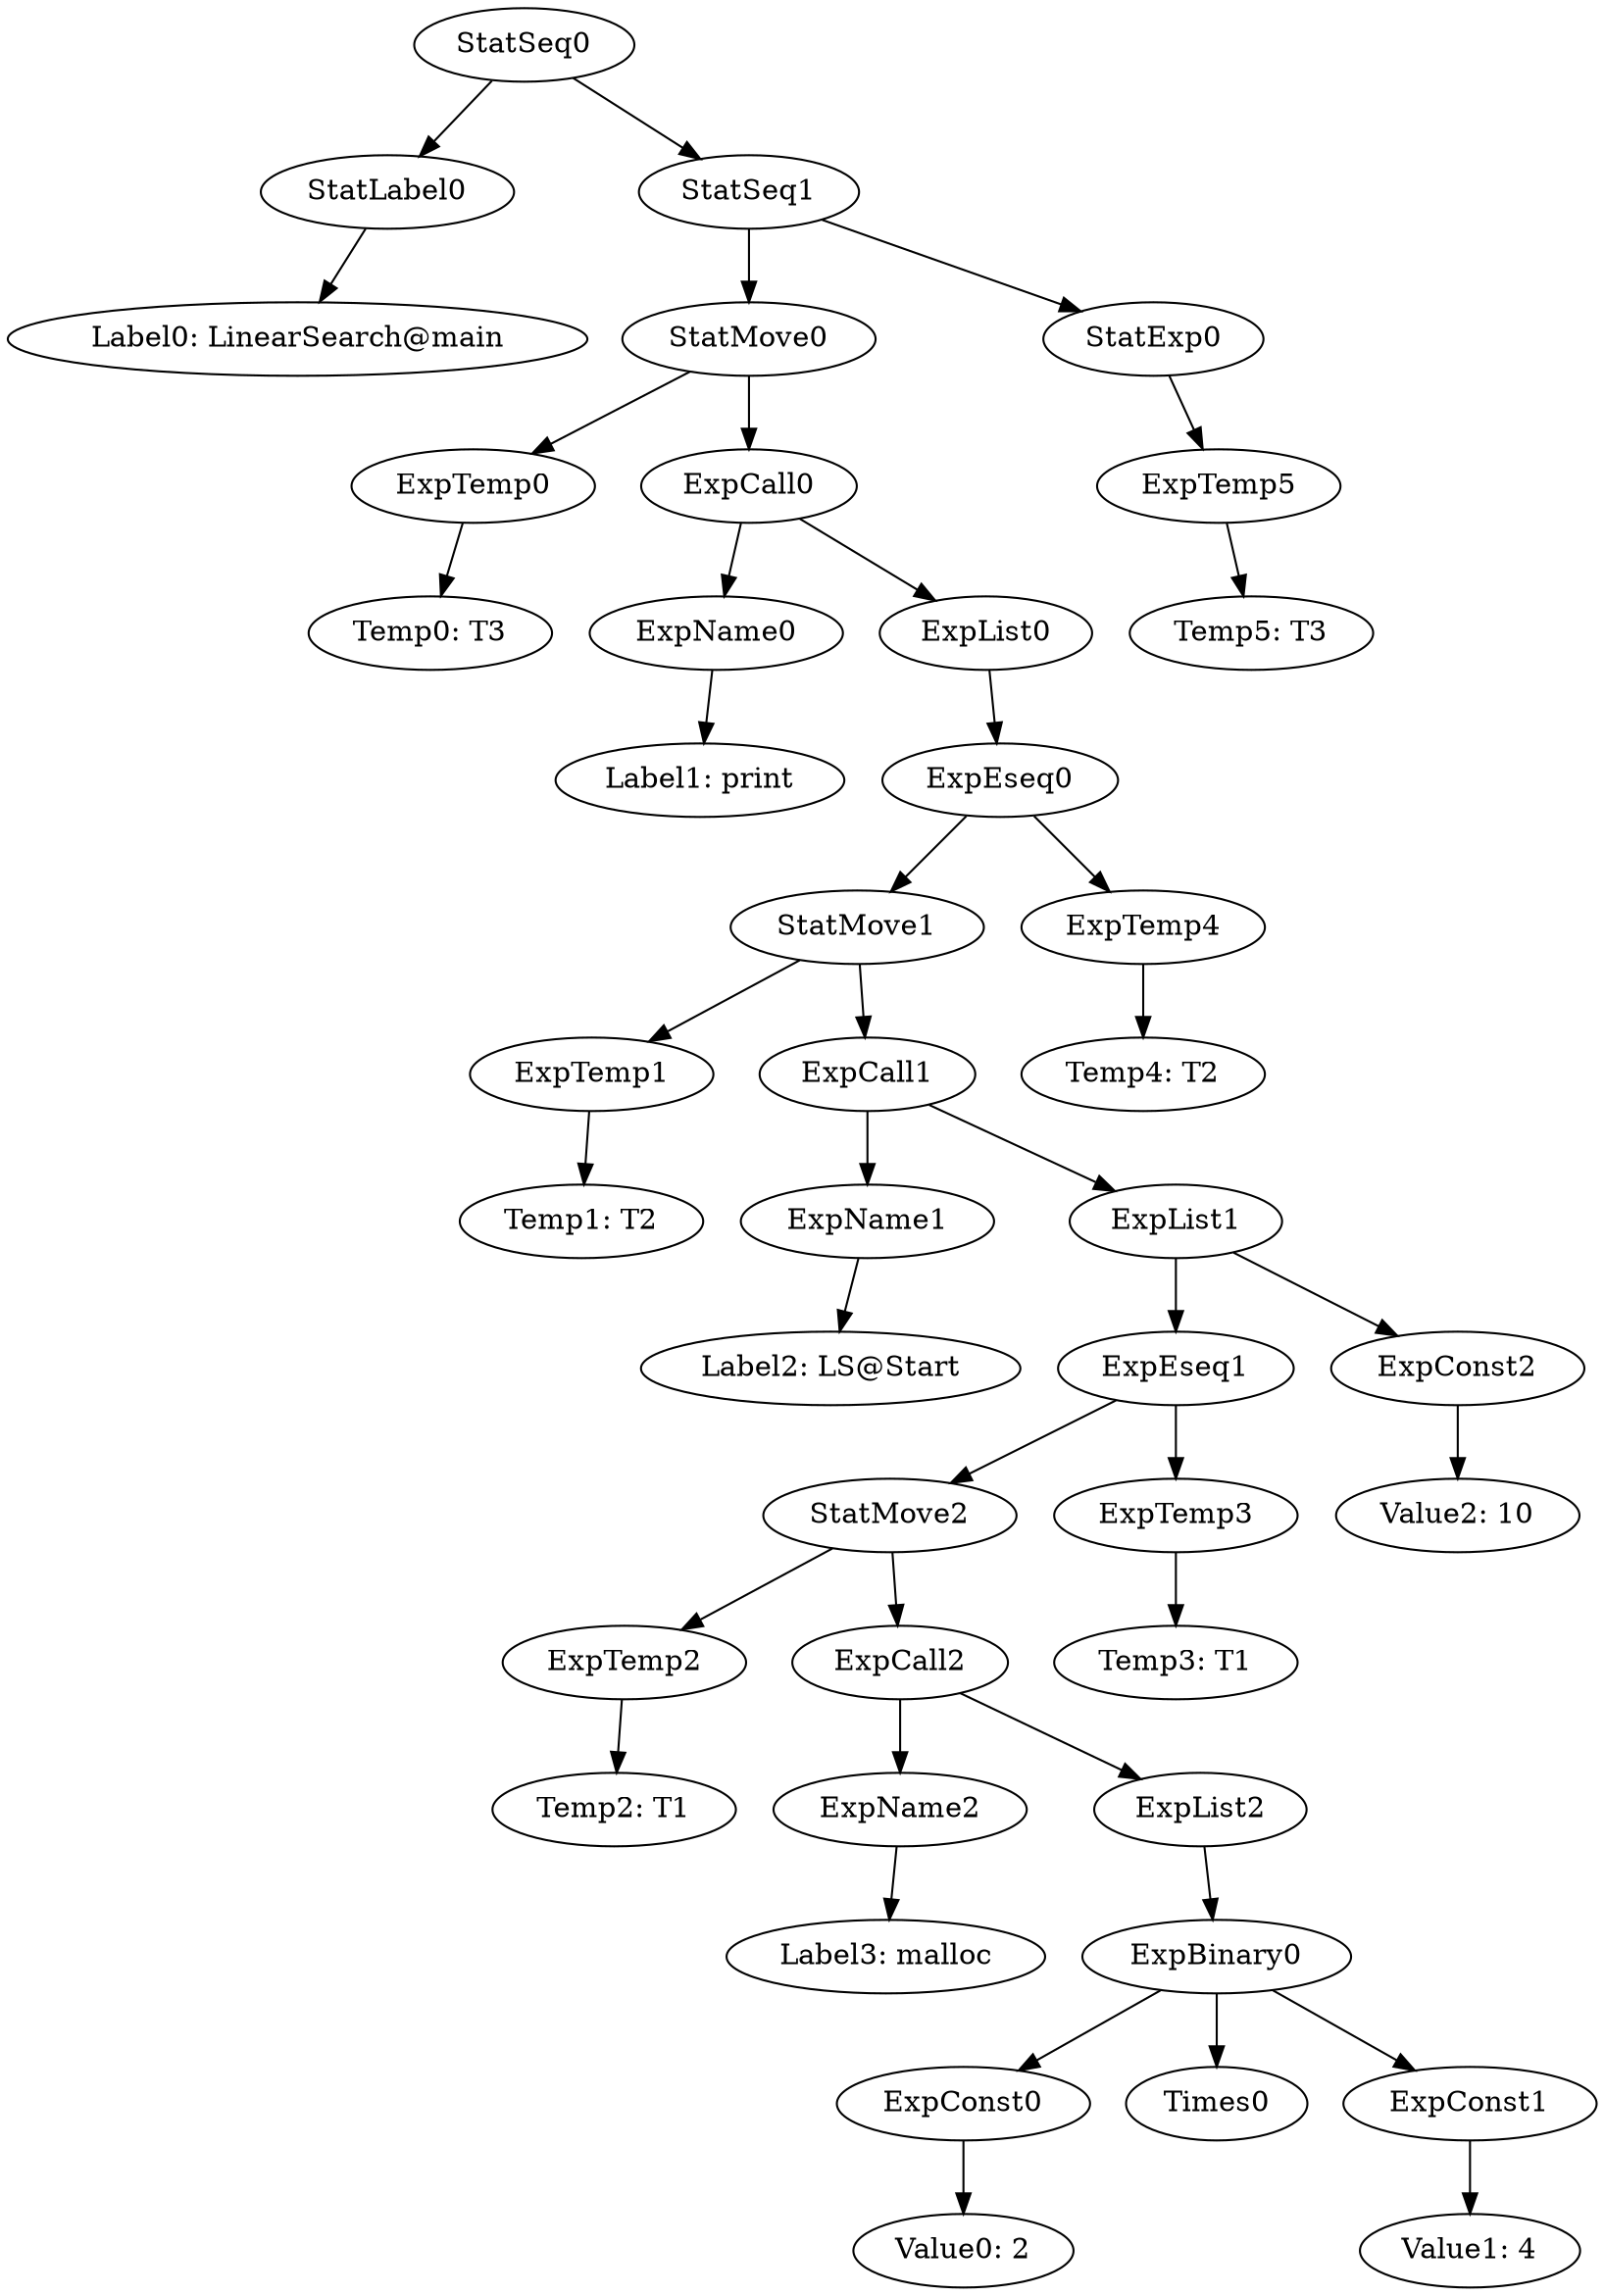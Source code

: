 digraph {
	ordering = out;
	StatExp0 -> ExpTemp5;
	ExpList0 -> ExpEseq0;
	ExpTemp4 -> "Temp4: T2";
	ExpEseq0 -> StatMove1;
	ExpEseq0 -> ExpTemp4;
	ExpName1 -> "Label2: LS@Start";
	StatMove1 -> ExpTemp1;
	StatMove1 -> ExpCall1;
	StatSeq1 -> StatMove0;
	StatSeq1 -> StatExp0;
	ExpConst1 -> "Value1: 4";
	ExpList1 -> ExpEseq1;
	ExpList1 -> ExpConst2;
	ExpCall0 -> ExpName0;
	ExpCall0 -> ExpList0;
	ExpName0 -> "Label1: print";
	StatLabel0 -> "Label0: LinearSearch@main";
	ExpTemp3 -> "Temp3: T1";
	ExpTemp0 -> "Temp0: T3";
	ExpList2 -> ExpBinary0;
	ExpCall1 -> ExpName1;
	ExpCall1 -> ExpList1;
	ExpTemp2 -> "Temp2: T1";
	StatMove2 -> ExpTemp2;
	StatMove2 -> ExpCall2;
	ExpTemp5 -> "Temp5: T3";
	ExpTemp1 -> "Temp1: T2";
	StatSeq0 -> StatLabel0;
	StatSeq0 -> StatSeq1;
	ExpName2 -> "Label3: malloc";
	ExpConst0 -> "Value0: 2";
	ExpBinary0 -> ExpConst0;
	ExpBinary0 -> Times0;
	ExpBinary0 -> ExpConst1;
	StatMove0 -> ExpTemp0;
	StatMove0 -> ExpCall0;
	ExpEseq1 -> StatMove2;
	ExpEseq1 -> ExpTemp3;
	ExpCall2 -> ExpName2;
	ExpCall2 -> ExpList2;
	ExpConst2 -> "Value2: 10";
}

